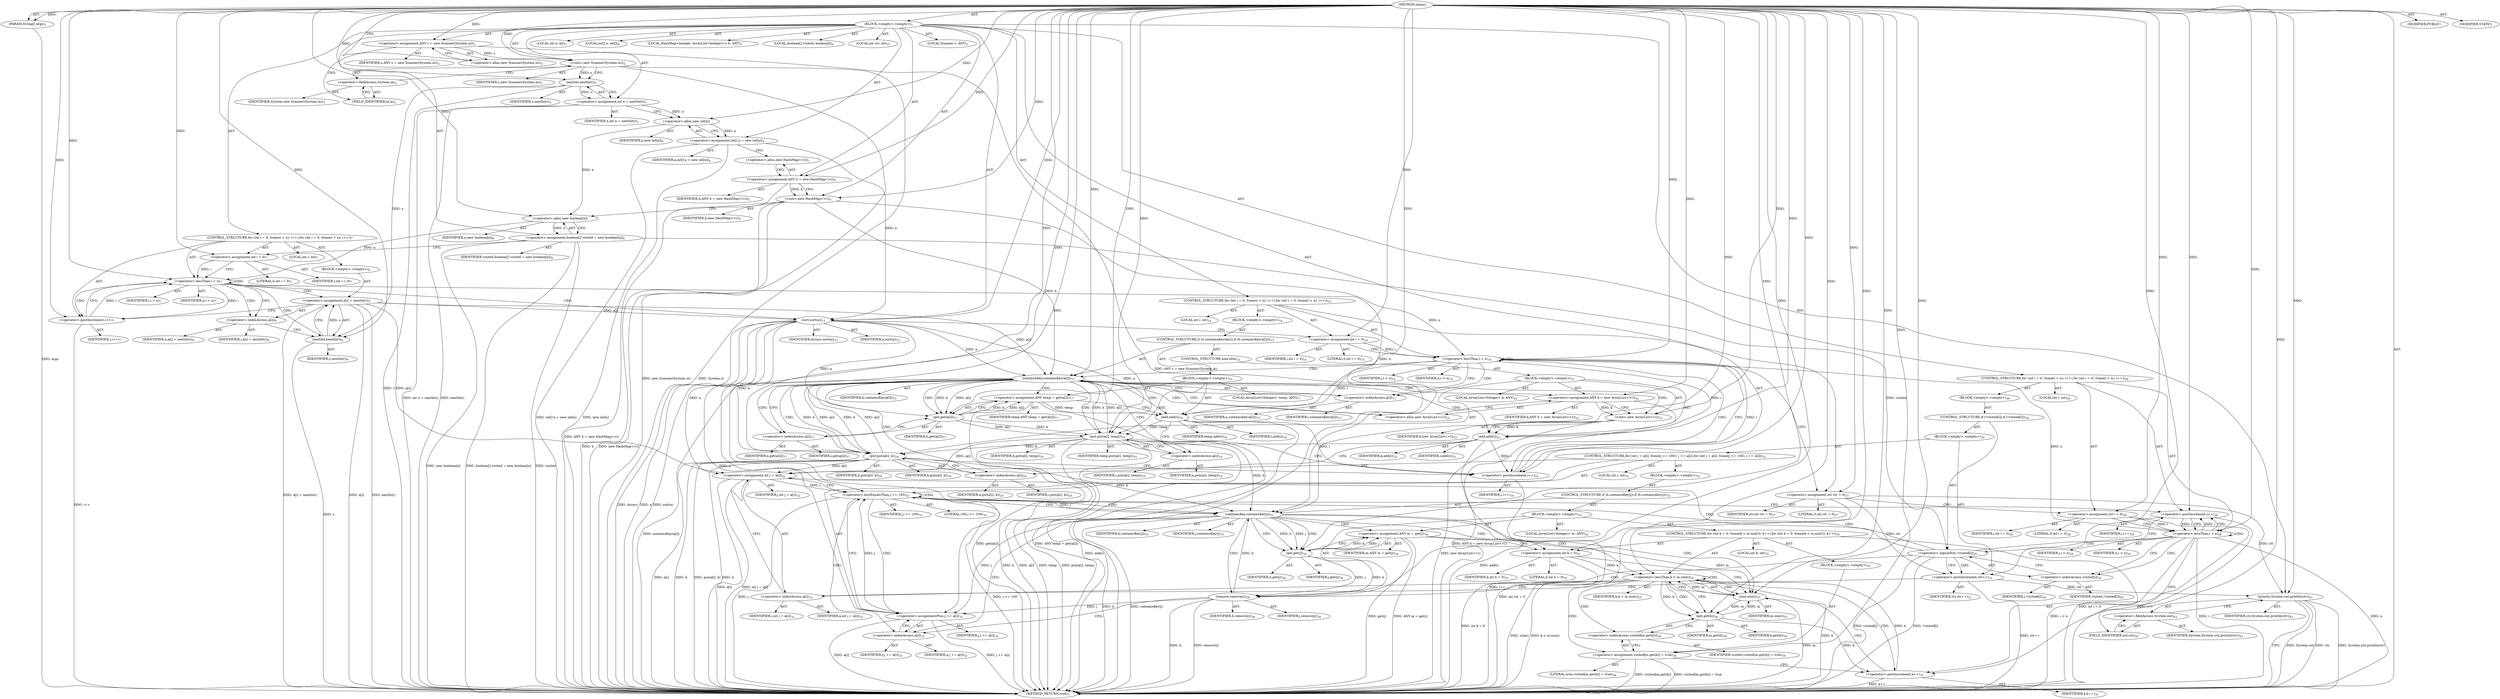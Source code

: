 digraph "main" {  
"23" [label = <(METHOD,main)<SUB>1</SUB>> ]
"24" [label = <(PARAM,String[] args)<SUB>1</SUB>> ]
"25" [label = <(BLOCK,&lt;empty&gt;,&lt;empty&gt;)<SUB>1</SUB>> ]
"4" [label = <(LOCAL,Scanner s: ANY)<SUB>2</SUB>> ]
"26" [label = <(&lt;operator&gt;.assignment,ANY s = new Scanner(System.in))<SUB>2</SUB>> ]
"27" [label = <(IDENTIFIER,s,ANY s = new Scanner(System.in))<SUB>2</SUB>> ]
"28" [label = <(&lt;operator&gt;.alloc,new Scanner(System.in))<SUB>2</SUB>> ]
"29" [label = <(&lt;init&gt;,new Scanner(System.in))<SUB>2</SUB>> ]
"3" [label = <(IDENTIFIER,s,new Scanner(System.in))<SUB>2</SUB>> ]
"30" [label = <(&lt;operator&gt;.fieldAccess,System.in)<SUB>2</SUB>> ]
"31" [label = <(IDENTIFIER,System,new Scanner(System.in))<SUB>2</SUB>> ]
"32" [label = <(FIELD_IDENTIFIER,in,in)<SUB>2</SUB>> ]
"33" [label = <(LOCAL,int n: int)<SUB>3</SUB>> ]
"34" [label = <(&lt;operator&gt;.assignment,int n = nextInt())<SUB>3</SUB>> ]
"35" [label = <(IDENTIFIER,n,int n = nextInt())<SUB>3</SUB>> ]
"36" [label = <(nextInt,nextInt())<SUB>3</SUB>> ]
"37" [label = <(IDENTIFIER,s,nextInt())<SUB>3</SUB>> ]
"38" [label = <(LOCAL,int[] a: int[])<SUB>4</SUB>> ]
"39" [label = <(&lt;operator&gt;.assignment,int[] a = new int[n])<SUB>4</SUB>> ]
"40" [label = <(IDENTIFIER,a,int[] a = new int[n])<SUB>4</SUB>> ]
"41" [label = <(&lt;operator&gt;.alloc,new int[n])> ]
"42" [label = <(IDENTIFIER,n,new int[n])<SUB>4</SUB>> ]
"6" [label = <(LOCAL,HashMap&lt;Integer, ArrayList&lt;Integer&gt;&gt; h: ANY)<SUB>5</SUB>> ]
"43" [label = <(&lt;operator&gt;.assignment,ANY h = new HashMap&lt;&gt;())<SUB>5</SUB>> ]
"44" [label = <(IDENTIFIER,h,ANY h = new HashMap&lt;&gt;())<SUB>5</SUB>> ]
"45" [label = <(&lt;operator&gt;.alloc,new HashMap&lt;&gt;())<SUB>5</SUB>> ]
"46" [label = <(&lt;init&gt;,new HashMap&lt;&gt;())<SUB>5</SUB>> ]
"5" [label = <(IDENTIFIER,h,new HashMap&lt;&gt;())<SUB>5</SUB>> ]
"47" [label = <(LOCAL,boolean[] visited: boolean[])<SUB>6</SUB>> ]
"48" [label = <(&lt;operator&gt;.assignment,boolean[] visited = new boolean[n])<SUB>6</SUB>> ]
"49" [label = <(IDENTIFIER,visited,boolean[] visited = new boolean[n])<SUB>6</SUB>> ]
"50" [label = <(&lt;operator&gt;.alloc,new boolean[n])> ]
"51" [label = <(IDENTIFIER,n,new boolean[n])<SUB>6</SUB>> ]
"52" [label = <(CONTROL_STRUCTURE,for (int i = 0; Some(i &lt; n); i++),for (int i = 0; Some(i &lt; n); i++))<SUB>7</SUB>> ]
"53" [label = <(LOCAL,int i: int)<SUB>7</SUB>> ]
"54" [label = <(&lt;operator&gt;.assignment,int i = 0)<SUB>7</SUB>> ]
"55" [label = <(IDENTIFIER,i,int i = 0)<SUB>7</SUB>> ]
"56" [label = <(LITERAL,0,int i = 0)<SUB>7</SUB>> ]
"57" [label = <(&lt;operator&gt;.lessThan,i &lt; n)<SUB>7</SUB>> ]
"58" [label = <(IDENTIFIER,i,i &lt; n)<SUB>7</SUB>> ]
"59" [label = <(IDENTIFIER,n,i &lt; n)<SUB>7</SUB>> ]
"60" [label = <(&lt;operator&gt;.postIncrement,i++)<SUB>7</SUB>> ]
"61" [label = <(IDENTIFIER,i,i++)<SUB>7</SUB>> ]
"62" [label = <(BLOCK,&lt;empty&gt;,&lt;empty&gt;)<SUB>8</SUB>> ]
"63" [label = <(&lt;operator&gt;.assignment,a[i] = nextInt())<SUB>9</SUB>> ]
"64" [label = <(&lt;operator&gt;.indexAccess,a[i])<SUB>9</SUB>> ]
"65" [label = <(IDENTIFIER,a,a[i] = nextInt())<SUB>9</SUB>> ]
"66" [label = <(IDENTIFIER,i,a[i] = nextInt())<SUB>9</SUB>> ]
"67" [label = <(nextInt,nextInt())<SUB>9</SUB>> ]
"68" [label = <(IDENTIFIER,s,nextInt())<SUB>9</SUB>> ]
"69" [label = <(sort,sort(a))<SUB>13</SUB>> ]
"70" [label = <(IDENTIFIER,Arrays,sort(a))<SUB>13</SUB>> ]
"71" [label = <(IDENTIFIER,a,sort(a))<SUB>13</SUB>> ]
"72" [label = <(CONTROL_STRUCTURE,for (int i = 0; Some(i &lt; n); i++),for (int i = 0; Some(i &lt; n); i++))<SUB>14</SUB>> ]
"73" [label = <(LOCAL,int i: int)<SUB>14</SUB>> ]
"74" [label = <(&lt;operator&gt;.assignment,int i = 0)<SUB>14</SUB>> ]
"75" [label = <(IDENTIFIER,i,int i = 0)<SUB>14</SUB>> ]
"76" [label = <(LITERAL,0,int i = 0)<SUB>14</SUB>> ]
"77" [label = <(&lt;operator&gt;.lessThan,i &lt; n)<SUB>14</SUB>> ]
"78" [label = <(IDENTIFIER,i,i &lt; n)<SUB>14</SUB>> ]
"79" [label = <(IDENTIFIER,n,i &lt; n)<SUB>14</SUB>> ]
"80" [label = <(&lt;operator&gt;.postIncrement,i++)<SUB>14</SUB>> ]
"81" [label = <(IDENTIFIER,i,i++)<SUB>14</SUB>> ]
"82" [label = <(BLOCK,&lt;empty&gt;,&lt;empty&gt;)<SUB>14</SUB>> ]
"83" [label = <(CONTROL_STRUCTURE,if (h.containsKey(a[i])),if (h.containsKey(a[i])))<SUB>15</SUB>> ]
"84" [label = <(containsKey,containsKey(a[i]))<SUB>15</SUB>> ]
"85" [label = <(IDENTIFIER,h,containsKey(a[i]))<SUB>15</SUB>> ]
"86" [label = <(&lt;operator&gt;.indexAccess,a[i])<SUB>15</SUB>> ]
"87" [label = <(IDENTIFIER,a,containsKey(a[i]))<SUB>15</SUB>> ]
"88" [label = <(IDENTIFIER,i,containsKey(a[i]))<SUB>15</SUB>> ]
"89" [label = <(BLOCK,&lt;empty&gt;,&lt;empty&gt;)<SUB>15</SUB>> ]
"90" [label = <(LOCAL,ArrayList&lt;Integer&gt; temp: ANY)<SUB>17</SUB>> ]
"91" [label = <(&lt;operator&gt;.assignment,ANY temp = get(a[i]))<SUB>17</SUB>> ]
"92" [label = <(IDENTIFIER,temp,ANY temp = get(a[i]))<SUB>17</SUB>> ]
"93" [label = <(get,get(a[i]))<SUB>17</SUB>> ]
"94" [label = <(IDENTIFIER,h,get(a[i]))<SUB>17</SUB>> ]
"95" [label = <(&lt;operator&gt;.indexAccess,a[i])<SUB>17</SUB>> ]
"96" [label = <(IDENTIFIER,a,get(a[i]))<SUB>17</SUB>> ]
"97" [label = <(IDENTIFIER,i,get(a[i]))<SUB>17</SUB>> ]
"98" [label = <(add,add(i))<SUB>18</SUB>> ]
"99" [label = <(IDENTIFIER,temp,add(i))<SUB>18</SUB>> ]
"100" [label = <(IDENTIFIER,i,add(i))<SUB>18</SUB>> ]
"101" [label = <(put,put(a[i], temp))<SUB>19</SUB>> ]
"102" [label = <(IDENTIFIER,h,put(a[i], temp))<SUB>19</SUB>> ]
"103" [label = <(&lt;operator&gt;.indexAccess,a[i])<SUB>19</SUB>> ]
"104" [label = <(IDENTIFIER,a,put(a[i], temp))<SUB>19</SUB>> ]
"105" [label = <(IDENTIFIER,i,put(a[i], temp))<SUB>19</SUB>> ]
"106" [label = <(IDENTIFIER,temp,put(a[i], temp))<SUB>19</SUB>> ]
"107" [label = <(CONTROL_STRUCTURE,else,else)<SUB>21</SUB>> ]
"108" [label = <(BLOCK,&lt;empty&gt;,&lt;empty&gt;)<SUB>21</SUB>> ]
"8" [label = <(LOCAL,ArrayList&lt;Integer&gt; k: ANY)<SUB>22</SUB>> ]
"109" [label = <(&lt;operator&gt;.assignment,ANY k = new ArrayList&lt;&gt;())<SUB>22</SUB>> ]
"110" [label = <(IDENTIFIER,k,ANY k = new ArrayList&lt;&gt;())<SUB>22</SUB>> ]
"111" [label = <(&lt;operator&gt;.alloc,new ArrayList&lt;&gt;())<SUB>22</SUB>> ]
"112" [label = <(&lt;init&gt;,new ArrayList&lt;&gt;())<SUB>22</SUB>> ]
"7" [label = <(IDENTIFIER,k,new ArrayList&lt;&gt;())<SUB>22</SUB>> ]
"113" [label = <(add,add(i))<SUB>23</SUB>> ]
"114" [label = <(IDENTIFIER,k,add(i))<SUB>23</SUB>> ]
"115" [label = <(IDENTIFIER,i,add(i))<SUB>23</SUB>> ]
"116" [label = <(put,put(a[i], k))<SUB>24</SUB>> ]
"117" [label = <(IDENTIFIER,h,put(a[i], k))<SUB>24</SUB>> ]
"118" [label = <(&lt;operator&gt;.indexAccess,a[i])<SUB>24</SUB>> ]
"119" [label = <(IDENTIFIER,a,put(a[i], k))<SUB>24</SUB>> ]
"120" [label = <(IDENTIFIER,i,put(a[i], k))<SUB>24</SUB>> ]
"121" [label = <(IDENTIFIER,k,put(a[i], k))<SUB>24</SUB>> ]
"122" [label = <(LOCAL,int ctr: int)<SUB>27</SUB>> ]
"123" [label = <(&lt;operator&gt;.assignment,int ctr = 0)<SUB>27</SUB>> ]
"124" [label = <(IDENTIFIER,ctr,int ctr = 0)<SUB>27</SUB>> ]
"125" [label = <(LITERAL,0,int ctr = 0)<SUB>27</SUB>> ]
"126" [label = <(CONTROL_STRUCTURE,for (int i = 0; Some(i &lt; n); i++),for (int i = 0; Some(i &lt; n); i++))<SUB>28</SUB>> ]
"127" [label = <(LOCAL,int i: int)<SUB>28</SUB>> ]
"128" [label = <(&lt;operator&gt;.assignment,int i = 0)<SUB>28</SUB>> ]
"129" [label = <(IDENTIFIER,i,int i = 0)<SUB>28</SUB>> ]
"130" [label = <(LITERAL,0,int i = 0)<SUB>28</SUB>> ]
"131" [label = <(&lt;operator&gt;.lessThan,i &lt; n)<SUB>28</SUB>> ]
"132" [label = <(IDENTIFIER,i,i &lt; n)<SUB>28</SUB>> ]
"133" [label = <(IDENTIFIER,n,i &lt; n)<SUB>28</SUB>> ]
"134" [label = <(&lt;operator&gt;.postIncrement,i++)<SUB>28</SUB>> ]
"135" [label = <(IDENTIFIER,i,i++)<SUB>28</SUB>> ]
"136" [label = <(BLOCK,&lt;empty&gt;,&lt;empty&gt;)<SUB>28</SUB>> ]
"137" [label = <(CONTROL_STRUCTURE,if (!visited[i]),if (!visited[i]))<SUB>29</SUB>> ]
"138" [label = <(&lt;operator&gt;.logicalNot,!visited[i])<SUB>29</SUB>> ]
"139" [label = <(&lt;operator&gt;.indexAccess,visited[i])<SUB>29</SUB>> ]
"140" [label = <(IDENTIFIER,visited,!visited[i])<SUB>29</SUB>> ]
"141" [label = <(IDENTIFIER,i,!visited[i])<SUB>29</SUB>> ]
"142" [label = <(BLOCK,&lt;empty&gt;,&lt;empty&gt;)<SUB>29</SUB>> ]
"143" [label = <(&lt;operator&gt;.postIncrement,ctr++)<SUB>31</SUB>> ]
"144" [label = <(IDENTIFIER,ctr,ctr++)<SUB>31</SUB>> ]
"145" [label = <(CONTROL_STRUCTURE,for (int j = a[i]; Some(j &lt;= 100); j += a[i]),for (int j = a[i]; Some(j &lt;= 100); j += a[i]))<SUB>32</SUB>> ]
"146" [label = <(LOCAL,int j: int)<SUB>32</SUB>> ]
"147" [label = <(&lt;operator&gt;.assignment,int j = a[i])<SUB>32</SUB>> ]
"148" [label = <(IDENTIFIER,j,int j = a[i])<SUB>32</SUB>> ]
"149" [label = <(&lt;operator&gt;.indexAccess,a[i])<SUB>32</SUB>> ]
"150" [label = <(IDENTIFIER,a,int j = a[i])<SUB>32</SUB>> ]
"151" [label = <(IDENTIFIER,i,int j = a[i])<SUB>32</SUB>> ]
"152" [label = <(&lt;operator&gt;.lessEqualsThan,j &lt;= 100)<SUB>32</SUB>> ]
"153" [label = <(IDENTIFIER,j,j &lt;= 100)<SUB>32</SUB>> ]
"154" [label = <(LITERAL,100,j &lt;= 100)<SUB>32</SUB>> ]
"155" [label = <(&lt;operator&gt;.assignmentPlus,j += a[i])<SUB>32</SUB>> ]
"156" [label = <(IDENTIFIER,j,j += a[i])<SUB>32</SUB>> ]
"157" [label = <(&lt;operator&gt;.indexAccess,a[i])<SUB>32</SUB>> ]
"158" [label = <(IDENTIFIER,a,j += a[i])<SUB>32</SUB>> ]
"159" [label = <(IDENTIFIER,i,j += a[i])<SUB>32</SUB>> ]
"160" [label = <(BLOCK,&lt;empty&gt;,&lt;empty&gt;)<SUB>32</SUB>> ]
"161" [label = <(CONTROL_STRUCTURE,if (h.containsKey(j)),if (h.containsKey(j)))<SUB>33</SUB>> ]
"162" [label = <(containsKey,containsKey(j))<SUB>33</SUB>> ]
"163" [label = <(IDENTIFIER,h,containsKey(j))<SUB>33</SUB>> ]
"164" [label = <(IDENTIFIER,j,containsKey(j))<SUB>33</SUB>> ]
"165" [label = <(BLOCK,&lt;empty&gt;,&lt;empty&gt;)<SUB>33</SUB>> ]
"166" [label = <(LOCAL,ArrayList&lt;Integer&gt; m: ANY)<SUB>34</SUB>> ]
"167" [label = <(&lt;operator&gt;.assignment,ANY m = get(j))<SUB>34</SUB>> ]
"168" [label = <(IDENTIFIER,m,ANY m = get(j))<SUB>34</SUB>> ]
"169" [label = <(get,get(j))<SUB>34</SUB>> ]
"170" [label = <(IDENTIFIER,h,get(j))<SUB>34</SUB>> ]
"171" [label = <(IDENTIFIER,j,get(j))<SUB>34</SUB>> ]
"172" [label = <(CONTROL_STRUCTURE,for (int k = 0; Some(k &lt; m.size()); k++),for (int k = 0; Some(k &lt; m.size()); k++))<SUB>35</SUB>> ]
"173" [label = <(LOCAL,int k: int)<SUB>35</SUB>> ]
"174" [label = <(&lt;operator&gt;.assignment,int k = 0)<SUB>35</SUB>> ]
"175" [label = <(IDENTIFIER,k,int k = 0)<SUB>35</SUB>> ]
"176" [label = <(LITERAL,0,int k = 0)<SUB>35</SUB>> ]
"177" [label = <(&lt;operator&gt;.lessThan,k &lt; m.size())<SUB>35</SUB>> ]
"178" [label = <(IDENTIFIER,k,k &lt; m.size())<SUB>35</SUB>> ]
"179" [label = <(size,size())<SUB>35</SUB>> ]
"180" [label = <(IDENTIFIER,m,size())<SUB>35</SUB>> ]
"181" [label = <(&lt;operator&gt;.postIncrement,k++)<SUB>35</SUB>> ]
"182" [label = <(IDENTIFIER,k,k++)<SUB>35</SUB>> ]
"183" [label = <(BLOCK,&lt;empty&gt;,&lt;empty&gt;)<SUB>35</SUB>> ]
"184" [label = <(&lt;operator&gt;.assignment,visited[m.get(k)] = true)<SUB>36</SUB>> ]
"185" [label = <(&lt;operator&gt;.indexAccess,visited[m.get(k)])<SUB>36</SUB>> ]
"186" [label = <(IDENTIFIER,visited,visited[m.get(k)] = true)<SUB>36</SUB>> ]
"187" [label = <(get,get(k))<SUB>36</SUB>> ]
"188" [label = <(IDENTIFIER,m,get(k))<SUB>36</SUB>> ]
"189" [label = <(IDENTIFIER,k,get(k))<SUB>36</SUB>> ]
"190" [label = <(LITERAL,true,visited[m.get(k)] = true)<SUB>36</SUB>> ]
"191" [label = <(remove,remove(j))<SUB>38</SUB>> ]
"192" [label = <(IDENTIFIER,h,remove(j))<SUB>38</SUB>> ]
"193" [label = <(IDENTIFIER,j,remove(j))<SUB>38</SUB>> ]
"194" [label = <(println,System.out.println(ctr))<SUB>43</SUB>> ]
"195" [label = <(&lt;operator&gt;.fieldAccess,System.out)<SUB>43</SUB>> ]
"196" [label = <(IDENTIFIER,System,System.out.println(ctr))<SUB>43</SUB>> ]
"197" [label = <(FIELD_IDENTIFIER,out,out)<SUB>43</SUB>> ]
"198" [label = <(IDENTIFIER,ctr,System.out.println(ctr))<SUB>43</SUB>> ]
"199" [label = <(MODIFIER,PUBLIC)> ]
"200" [label = <(MODIFIER,STATIC)> ]
"201" [label = <(METHOD_RETURN,void)<SUB>1</SUB>> ]
  "23" -> "24"  [ label = "AST: "] 
  "23" -> "25"  [ label = "AST: "] 
  "23" -> "199"  [ label = "AST: "] 
  "23" -> "200"  [ label = "AST: "] 
  "23" -> "201"  [ label = "AST: "] 
  "25" -> "4"  [ label = "AST: "] 
  "25" -> "26"  [ label = "AST: "] 
  "25" -> "29"  [ label = "AST: "] 
  "25" -> "33"  [ label = "AST: "] 
  "25" -> "34"  [ label = "AST: "] 
  "25" -> "38"  [ label = "AST: "] 
  "25" -> "39"  [ label = "AST: "] 
  "25" -> "6"  [ label = "AST: "] 
  "25" -> "43"  [ label = "AST: "] 
  "25" -> "46"  [ label = "AST: "] 
  "25" -> "47"  [ label = "AST: "] 
  "25" -> "48"  [ label = "AST: "] 
  "25" -> "52"  [ label = "AST: "] 
  "25" -> "69"  [ label = "AST: "] 
  "25" -> "72"  [ label = "AST: "] 
  "25" -> "122"  [ label = "AST: "] 
  "25" -> "123"  [ label = "AST: "] 
  "25" -> "126"  [ label = "AST: "] 
  "25" -> "194"  [ label = "AST: "] 
  "26" -> "27"  [ label = "AST: "] 
  "26" -> "28"  [ label = "AST: "] 
  "29" -> "3"  [ label = "AST: "] 
  "29" -> "30"  [ label = "AST: "] 
  "30" -> "31"  [ label = "AST: "] 
  "30" -> "32"  [ label = "AST: "] 
  "34" -> "35"  [ label = "AST: "] 
  "34" -> "36"  [ label = "AST: "] 
  "36" -> "37"  [ label = "AST: "] 
  "39" -> "40"  [ label = "AST: "] 
  "39" -> "41"  [ label = "AST: "] 
  "41" -> "42"  [ label = "AST: "] 
  "43" -> "44"  [ label = "AST: "] 
  "43" -> "45"  [ label = "AST: "] 
  "46" -> "5"  [ label = "AST: "] 
  "48" -> "49"  [ label = "AST: "] 
  "48" -> "50"  [ label = "AST: "] 
  "50" -> "51"  [ label = "AST: "] 
  "52" -> "53"  [ label = "AST: "] 
  "52" -> "54"  [ label = "AST: "] 
  "52" -> "57"  [ label = "AST: "] 
  "52" -> "60"  [ label = "AST: "] 
  "52" -> "62"  [ label = "AST: "] 
  "54" -> "55"  [ label = "AST: "] 
  "54" -> "56"  [ label = "AST: "] 
  "57" -> "58"  [ label = "AST: "] 
  "57" -> "59"  [ label = "AST: "] 
  "60" -> "61"  [ label = "AST: "] 
  "62" -> "63"  [ label = "AST: "] 
  "63" -> "64"  [ label = "AST: "] 
  "63" -> "67"  [ label = "AST: "] 
  "64" -> "65"  [ label = "AST: "] 
  "64" -> "66"  [ label = "AST: "] 
  "67" -> "68"  [ label = "AST: "] 
  "69" -> "70"  [ label = "AST: "] 
  "69" -> "71"  [ label = "AST: "] 
  "72" -> "73"  [ label = "AST: "] 
  "72" -> "74"  [ label = "AST: "] 
  "72" -> "77"  [ label = "AST: "] 
  "72" -> "80"  [ label = "AST: "] 
  "72" -> "82"  [ label = "AST: "] 
  "74" -> "75"  [ label = "AST: "] 
  "74" -> "76"  [ label = "AST: "] 
  "77" -> "78"  [ label = "AST: "] 
  "77" -> "79"  [ label = "AST: "] 
  "80" -> "81"  [ label = "AST: "] 
  "82" -> "83"  [ label = "AST: "] 
  "83" -> "84"  [ label = "AST: "] 
  "83" -> "89"  [ label = "AST: "] 
  "83" -> "107"  [ label = "AST: "] 
  "84" -> "85"  [ label = "AST: "] 
  "84" -> "86"  [ label = "AST: "] 
  "86" -> "87"  [ label = "AST: "] 
  "86" -> "88"  [ label = "AST: "] 
  "89" -> "90"  [ label = "AST: "] 
  "89" -> "91"  [ label = "AST: "] 
  "89" -> "98"  [ label = "AST: "] 
  "89" -> "101"  [ label = "AST: "] 
  "91" -> "92"  [ label = "AST: "] 
  "91" -> "93"  [ label = "AST: "] 
  "93" -> "94"  [ label = "AST: "] 
  "93" -> "95"  [ label = "AST: "] 
  "95" -> "96"  [ label = "AST: "] 
  "95" -> "97"  [ label = "AST: "] 
  "98" -> "99"  [ label = "AST: "] 
  "98" -> "100"  [ label = "AST: "] 
  "101" -> "102"  [ label = "AST: "] 
  "101" -> "103"  [ label = "AST: "] 
  "101" -> "106"  [ label = "AST: "] 
  "103" -> "104"  [ label = "AST: "] 
  "103" -> "105"  [ label = "AST: "] 
  "107" -> "108"  [ label = "AST: "] 
  "108" -> "8"  [ label = "AST: "] 
  "108" -> "109"  [ label = "AST: "] 
  "108" -> "112"  [ label = "AST: "] 
  "108" -> "113"  [ label = "AST: "] 
  "108" -> "116"  [ label = "AST: "] 
  "109" -> "110"  [ label = "AST: "] 
  "109" -> "111"  [ label = "AST: "] 
  "112" -> "7"  [ label = "AST: "] 
  "113" -> "114"  [ label = "AST: "] 
  "113" -> "115"  [ label = "AST: "] 
  "116" -> "117"  [ label = "AST: "] 
  "116" -> "118"  [ label = "AST: "] 
  "116" -> "121"  [ label = "AST: "] 
  "118" -> "119"  [ label = "AST: "] 
  "118" -> "120"  [ label = "AST: "] 
  "123" -> "124"  [ label = "AST: "] 
  "123" -> "125"  [ label = "AST: "] 
  "126" -> "127"  [ label = "AST: "] 
  "126" -> "128"  [ label = "AST: "] 
  "126" -> "131"  [ label = "AST: "] 
  "126" -> "134"  [ label = "AST: "] 
  "126" -> "136"  [ label = "AST: "] 
  "128" -> "129"  [ label = "AST: "] 
  "128" -> "130"  [ label = "AST: "] 
  "131" -> "132"  [ label = "AST: "] 
  "131" -> "133"  [ label = "AST: "] 
  "134" -> "135"  [ label = "AST: "] 
  "136" -> "137"  [ label = "AST: "] 
  "137" -> "138"  [ label = "AST: "] 
  "137" -> "142"  [ label = "AST: "] 
  "138" -> "139"  [ label = "AST: "] 
  "139" -> "140"  [ label = "AST: "] 
  "139" -> "141"  [ label = "AST: "] 
  "142" -> "143"  [ label = "AST: "] 
  "142" -> "145"  [ label = "AST: "] 
  "143" -> "144"  [ label = "AST: "] 
  "145" -> "146"  [ label = "AST: "] 
  "145" -> "147"  [ label = "AST: "] 
  "145" -> "152"  [ label = "AST: "] 
  "145" -> "155"  [ label = "AST: "] 
  "145" -> "160"  [ label = "AST: "] 
  "147" -> "148"  [ label = "AST: "] 
  "147" -> "149"  [ label = "AST: "] 
  "149" -> "150"  [ label = "AST: "] 
  "149" -> "151"  [ label = "AST: "] 
  "152" -> "153"  [ label = "AST: "] 
  "152" -> "154"  [ label = "AST: "] 
  "155" -> "156"  [ label = "AST: "] 
  "155" -> "157"  [ label = "AST: "] 
  "157" -> "158"  [ label = "AST: "] 
  "157" -> "159"  [ label = "AST: "] 
  "160" -> "161"  [ label = "AST: "] 
  "161" -> "162"  [ label = "AST: "] 
  "161" -> "165"  [ label = "AST: "] 
  "162" -> "163"  [ label = "AST: "] 
  "162" -> "164"  [ label = "AST: "] 
  "165" -> "166"  [ label = "AST: "] 
  "165" -> "167"  [ label = "AST: "] 
  "165" -> "172"  [ label = "AST: "] 
  "165" -> "191"  [ label = "AST: "] 
  "167" -> "168"  [ label = "AST: "] 
  "167" -> "169"  [ label = "AST: "] 
  "169" -> "170"  [ label = "AST: "] 
  "169" -> "171"  [ label = "AST: "] 
  "172" -> "173"  [ label = "AST: "] 
  "172" -> "174"  [ label = "AST: "] 
  "172" -> "177"  [ label = "AST: "] 
  "172" -> "181"  [ label = "AST: "] 
  "172" -> "183"  [ label = "AST: "] 
  "174" -> "175"  [ label = "AST: "] 
  "174" -> "176"  [ label = "AST: "] 
  "177" -> "178"  [ label = "AST: "] 
  "177" -> "179"  [ label = "AST: "] 
  "179" -> "180"  [ label = "AST: "] 
  "181" -> "182"  [ label = "AST: "] 
  "183" -> "184"  [ label = "AST: "] 
  "184" -> "185"  [ label = "AST: "] 
  "184" -> "190"  [ label = "AST: "] 
  "185" -> "186"  [ label = "AST: "] 
  "185" -> "187"  [ label = "AST: "] 
  "187" -> "188"  [ label = "AST: "] 
  "187" -> "189"  [ label = "AST: "] 
  "191" -> "192"  [ label = "AST: "] 
  "191" -> "193"  [ label = "AST: "] 
  "194" -> "195"  [ label = "AST: "] 
  "194" -> "198"  [ label = "AST: "] 
  "195" -> "196"  [ label = "AST: "] 
  "195" -> "197"  [ label = "AST: "] 
  "26" -> "32"  [ label = "CFG: "] 
  "29" -> "36"  [ label = "CFG: "] 
  "34" -> "41"  [ label = "CFG: "] 
  "39" -> "45"  [ label = "CFG: "] 
  "43" -> "46"  [ label = "CFG: "] 
  "46" -> "50"  [ label = "CFG: "] 
  "48" -> "54"  [ label = "CFG: "] 
  "69" -> "74"  [ label = "CFG: "] 
  "123" -> "128"  [ label = "CFG: "] 
  "194" -> "201"  [ label = "CFG: "] 
  "28" -> "26"  [ label = "CFG: "] 
  "30" -> "29"  [ label = "CFG: "] 
  "36" -> "34"  [ label = "CFG: "] 
  "41" -> "39"  [ label = "CFG: "] 
  "45" -> "43"  [ label = "CFG: "] 
  "50" -> "48"  [ label = "CFG: "] 
  "54" -> "57"  [ label = "CFG: "] 
  "57" -> "64"  [ label = "CFG: "] 
  "57" -> "69"  [ label = "CFG: "] 
  "60" -> "57"  [ label = "CFG: "] 
  "74" -> "77"  [ label = "CFG: "] 
  "77" -> "86"  [ label = "CFG: "] 
  "77" -> "123"  [ label = "CFG: "] 
  "80" -> "77"  [ label = "CFG: "] 
  "128" -> "131"  [ label = "CFG: "] 
  "131" -> "139"  [ label = "CFG: "] 
  "131" -> "197"  [ label = "CFG: "] 
  "134" -> "131"  [ label = "CFG: "] 
  "195" -> "194"  [ label = "CFG: "] 
  "32" -> "30"  [ label = "CFG: "] 
  "63" -> "60"  [ label = "CFG: "] 
  "197" -> "195"  [ label = "CFG: "] 
  "64" -> "67"  [ label = "CFG: "] 
  "67" -> "63"  [ label = "CFG: "] 
  "84" -> "95"  [ label = "CFG: "] 
  "84" -> "111"  [ label = "CFG: "] 
  "138" -> "143"  [ label = "CFG: "] 
  "138" -> "134"  [ label = "CFG: "] 
  "86" -> "84"  [ label = "CFG: "] 
  "91" -> "98"  [ label = "CFG: "] 
  "98" -> "103"  [ label = "CFG: "] 
  "101" -> "80"  [ label = "CFG: "] 
  "139" -> "138"  [ label = "CFG: "] 
  "143" -> "149"  [ label = "CFG: "] 
  "93" -> "91"  [ label = "CFG: "] 
  "103" -> "101"  [ label = "CFG: "] 
  "109" -> "112"  [ label = "CFG: "] 
  "112" -> "113"  [ label = "CFG: "] 
  "113" -> "118"  [ label = "CFG: "] 
  "116" -> "80"  [ label = "CFG: "] 
  "147" -> "152"  [ label = "CFG: "] 
  "152" -> "162"  [ label = "CFG: "] 
  "152" -> "134"  [ label = "CFG: "] 
  "155" -> "152"  [ label = "CFG: "] 
  "95" -> "93"  [ label = "CFG: "] 
  "111" -> "109"  [ label = "CFG: "] 
  "118" -> "116"  [ label = "CFG: "] 
  "149" -> "147"  [ label = "CFG: "] 
  "157" -> "155"  [ label = "CFG: "] 
  "162" -> "169"  [ label = "CFG: "] 
  "162" -> "157"  [ label = "CFG: "] 
  "167" -> "174"  [ label = "CFG: "] 
  "191" -> "157"  [ label = "CFG: "] 
  "169" -> "167"  [ label = "CFG: "] 
  "174" -> "179"  [ label = "CFG: "] 
  "177" -> "187"  [ label = "CFG: "] 
  "177" -> "191"  [ label = "CFG: "] 
  "181" -> "179"  [ label = "CFG: "] 
  "179" -> "177"  [ label = "CFG: "] 
  "184" -> "181"  [ label = "CFG: "] 
  "185" -> "184"  [ label = "CFG: "] 
  "187" -> "185"  [ label = "CFG: "] 
  "23" -> "28"  [ label = "CFG: "] 
  "24" -> "201"  [ label = "DDG: args"] 
  "26" -> "201"  [ label = "DDG: ANY s = new Scanner(System.in)"] 
  "29" -> "201"  [ label = "DDG: System.in"] 
  "29" -> "201"  [ label = "DDG: new Scanner(System.in)"] 
  "36" -> "201"  [ label = "DDG: s"] 
  "34" -> "201"  [ label = "DDG: nextInt()"] 
  "34" -> "201"  [ label = "DDG: int n = nextInt()"] 
  "39" -> "201"  [ label = "DDG: new int[n]"] 
  "39" -> "201"  [ label = "DDG: int[] a = new int[n]"] 
  "43" -> "201"  [ label = "DDG: ANY h = new HashMap&lt;&gt;()"] 
  "46" -> "201"  [ label = "DDG: h"] 
  "46" -> "201"  [ label = "DDG: new HashMap&lt;&gt;()"] 
  "48" -> "201"  [ label = "DDG: visited"] 
  "48" -> "201"  [ label = "DDG: new boolean[n]"] 
  "48" -> "201"  [ label = "DDG: boolean[] visited = new boolean[n]"] 
  "69" -> "201"  [ label = "DDG: a"] 
  "69" -> "201"  [ label = "DDG: sort(a)"] 
  "123" -> "201"  [ label = "DDG: int ctr = 0"] 
  "128" -> "201"  [ label = "DDG: int i = 0"] 
  "131" -> "201"  [ label = "DDG: i"] 
  "131" -> "201"  [ label = "DDG: n"] 
  "131" -> "201"  [ label = "DDG: i &lt; n"] 
  "194" -> "201"  [ label = "DDG: System.out"] 
  "194" -> "201"  [ label = "DDG: ctr"] 
  "194" -> "201"  [ label = "DDG: System.out.println(ctr)"] 
  "138" -> "201"  [ label = "DDG: visited[i]"] 
  "138" -> "201"  [ label = "DDG: !visited[i]"] 
  "143" -> "201"  [ label = "DDG: ctr++"] 
  "147" -> "201"  [ label = "DDG: a[i]"] 
  "147" -> "201"  [ label = "DDG: int j = a[i]"] 
  "152" -> "201"  [ label = "DDG: j"] 
  "152" -> "201"  [ label = "DDG: j &lt;= 100"] 
  "134" -> "201"  [ label = "DDG: i++"] 
  "162" -> "201"  [ label = "DDG: h"] 
  "162" -> "201"  [ label = "DDG: containsKey(j)"] 
  "167" -> "201"  [ label = "DDG: get(j)"] 
  "167" -> "201"  [ label = "DDG: ANY m = get(j)"] 
  "174" -> "201"  [ label = "DDG: int k = 0"] 
  "177" -> "201"  [ label = "DDG: k"] 
  "179" -> "201"  [ label = "DDG: m"] 
  "177" -> "201"  [ label = "DDG: size()"] 
  "177" -> "201"  [ label = "DDG: k &lt; m.size()"] 
  "191" -> "201"  [ label = "DDG: h"] 
  "191" -> "201"  [ label = "DDG: remove(j)"] 
  "155" -> "201"  [ label = "DDG: a[i]"] 
  "155" -> "201"  [ label = "DDG: j += a[i]"] 
  "184" -> "201"  [ label = "DDG: visited[m.get(k)]"] 
  "184" -> "201"  [ label = "DDG: visited[m.get(k)] = true"] 
  "181" -> "201"  [ label = "DDG: k++"] 
  "84" -> "201"  [ label = "DDG: containsKey(a[i])"] 
  "109" -> "201"  [ label = "DDG: ANY k = new ArrayList&lt;&gt;()"] 
  "112" -> "201"  [ label = "DDG: new ArrayList&lt;&gt;()"] 
  "113" -> "201"  [ label = "DDG: add(i)"] 
  "116" -> "201"  [ label = "DDG: h"] 
  "116" -> "201"  [ label = "DDG: a[i]"] 
  "116" -> "201"  [ label = "DDG: k"] 
  "116" -> "201"  [ label = "DDG: put(a[i], k)"] 
  "91" -> "201"  [ label = "DDG: get(a[i])"] 
  "91" -> "201"  [ label = "DDG: ANY temp = get(a[i])"] 
  "98" -> "201"  [ label = "DDG: add(i)"] 
  "101" -> "201"  [ label = "DDG: h"] 
  "101" -> "201"  [ label = "DDG: a[i]"] 
  "101" -> "201"  [ label = "DDG: temp"] 
  "101" -> "201"  [ label = "DDG: put(a[i], temp)"] 
  "80" -> "201"  [ label = "DDG: i++"] 
  "63" -> "201"  [ label = "DDG: a[i]"] 
  "67" -> "201"  [ label = "DDG: s"] 
  "63" -> "201"  [ label = "DDG: nextInt()"] 
  "63" -> "201"  [ label = "DDG: a[i] = nextInt()"] 
  "60" -> "201"  [ label = "DDG: i++"] 
  "69" -> "201"  [ label = "DDG: Arrays"] 
  "23" -> "24"  [ label = "DDG: "] 
  "23" -> "26"  [ label = "DDG: "] 
  "36" -> "34"  [ label = "DDG: s"] 
  "41" -> "39"  [ label = "DDG: n"] 
  "23" -> "43"  [ label = "DDG: "] 
  "50" -> "48"  [ label = "DDG: n"] 
  "23" -> "123"  [ label = "DDG: "] 
  "26" -> "29"  [ label = "DDG: s"] 
  "23" -> "29"  [ label = "DDG: "] 
  "43" -> "46"  [ label = "DDG: h"] 
  "23" -> "46"  [ label = "DDG: "] 
  "23" -> "54"  [ label = "DDG: "] 
  "23" -> "69"  [ label = "DDG: "] 
  "39" -> "69"  [ label = "DDG: a"] 
  "63" -> "69"  [ label = "DDG: a[i]"] 
  "23" -> "74"  [ label = "DDG: "] 
  "23" -> "128"  [ label = "DDG: "] 
  "123" -> "194"  [ label = "DDG: ctr"] 
  "143" -> "194"  [ label = "DDG: ctr"] 
  "23" -> "194"  [ label = "DDG: "] 
  "29" -> "36"  [ label = "DDG: s"] 
  "23" -> "36"  [ label = "DDG: "] 
  "34" -> "41"  [ label = "DDG: n"] 
  "23" -> "41"  [ label = "DDG: "] 
  "41" -> "50"  [ label = "DDG: n"] 
  "23" -> "50"  [ label = "DDG: "] 
  "54" -> "57"  [ label = "DDG: i"] 
  "60" -> "57"  [ label = "DDG: i"] 
  "23" -> "57"  [ label = "DDG: "] 
  "50" -> "57"  [ label = "DDG: n"] 
  "57" -> "60"  [ label = "DDG: i"] 
  "23" -> "60"  [ label = "DDG: "] 
  "67" -> "63"  [ label = "DDG: s"] 
  "74" -> "77"  [ label = "DDG: i"] 
  "80" -> "77"  [ label = "DDG: i"] 
  "23" -> "77"  [ label = "DDG: "] 
  "57" -> "77"  [ label = "DDG: n"] 
  "113" -> "80"  [ label = "DDG: i"] 
  "98" -> "80"  [ label = "DDG: i"] 
  "23" -> "80"  [ label = "DDG: "] 
  "128" -> "131"  [ label = "DDG: i"] 
  "134" -> "131"  [ label = "DDG: i"] 
  "23" -> "131"  [ label = "DDG: "] 
  "77" -> "131"  [ label = "DDG: n"] 
  "131" -> "134"  [ label = "DDG: i"] 
  "23" -> "134"  [ label = "DDG: "] 
  "36" -> "67"  [ label = "DDG: s"] 
  "23" -> "67"  [ label = "DDG: "] 
  "46" -> "84"  [ label = "DDG: h"] 
  "116" -> "84"  [ label = "DDG: h"] 
  "101" -> "84"  [ label = "DDG: h"] 
  "23" -> "84"  [ label = "DDG: "] 
  "69" -> "84"  [ label = "DDG: a"] 
  "116" -> "84"  [ label = "DDG: a[i]"] 
  "101" -> "84"  [ label = "DDG: a[i]"] 
  "63" -> "84"  [ label = "DDG: a[i]"] 
  "93" -> "91"  [ label = "DDG: h"] 
  "93" -> "91"  [ label = "DDG: a[i]"] 
  "48" -> "138"  [ label = "DDG: visited"] 
  "91" -> "98"  [ label = "DDG: temp"] 
  "23" -> "98"  [ label = "DDG: "] 
  "77" -> "98"  [ label = "DDG: i"] 
  "93" -> "101"  [ label = "DDG: h"] 
  "23" -> "101"  [ label = "DDG: "] 
  "69" -> "101"  [ label = "DDG: a"] 
  "93" -> "101"  [ label = "DDG: a[i]"] 
  "98" -> "101"  [ label = "DDG: temp"] 
  "23" -> "109"  [ label = "DDG: "] 
  "123" -> "143"  [ label = "DDG: ctr"] 
  "23" -> "143"  [ label = "DDG: "] 
  "69" -> "147"  [ label = "DDG: a"] 
  "116" -> "147"  [ label = "DDG: a[i]"] 
  "101" -> "147"  [ label = "DDG: a[i]"] 
  "63" -> "147"  [ label = "DDG: a[i]"] 
  "69" -> "155"  [ label = "DDG: a"] 
  "84" -> "93"  [ label = "DDG: h"] 
  "23" -> "93"  [ label = "DDG: "] 
  "69" -> "93"  [ label = "DDG: a"] 
  "84" -> "93"  [ label = "DDG: a[i]"] 
  "109" -> "112"  [ label = "DDG: k"] 
  "23" -> "112"  [ label = "DDG: "] 
  "112" -> "113"  [ label = "DDG: k"] 
  "23" -> "113"  [ label = "DDG: "] 
  "77" -> "113"  [ label = "DDG: i"] 
  "84" -> "116"  [ label = "DDG: h"] 
  "23" -> "116"  [ label = "DDG: "] 
  "69" -> "116"  [ label = "DDG: a"] 
  "84" -> "116"  [ label = "DDG: a[i]"] 
  "113" -> "116"  [ label = "DDG: k"] 
  "147" -> "152"  [ label = "DDG: j"] 
  "155" -> "152"  [ label = "DDG: j"] 
  "23" -> "152"  [ label = "DDG: "] 
  "162" -> "155"  [ label = "DDG: j"] 
  "191" -> "155"  [ label = "DDG: j"] 
  "23" -> "155"  [ label = "DDG: "] 
  "46" -> "162"  [ label = "DDG: h"] 
  "191" -> "162"  [ label = "DDG: h"] 
  "116" -> "162"  [ label = "DDG: h"] 
  "101" -> "162"  [ label = "DDG: h"] 
  "23" -> "162"  [ label = "DDG: "] 
  "152" -> "162"  [ label = "DDG: j"] 
  "169" -> "167"  [ label = "DDG: h"] 
  "169" -> "167"  [ label = "DDG: j"] 
  "23" -> "174"  [ label = "DDG: "] 
  "169" -> "191"  [ label = "DDG: h"] 
  "23" -> "191"  [ label = "DDG: "] 
  "169" -> "191"  [ label = "DDG: j"] 
  "162" -> "169"  [ label = "DDG: h"] 
  "23" -> "169"  [ label = "DDG: "] 
  "162" -> "169"  [ label = "DDG: j"] 
  "174" -> "177"  [ label = "DDG: k"] 
  "181" -> "177"  [ label = "DDG: k"] 
  "23" -> "177"  [ label = "DDG: "] 
  "179" -> "177"  [ label = "DDG: m"] 
  "187" -> "181"  [ label = "DDG: k"] 
  "23" -> "181"  [ label = "DDG: "] 
  "23" -> "184"  [ label = "DDG: "] 
  "167" -> "179"  [ label = "DDG: m"] 
  "187" -> "179"  [ label = "DDG: m"] 
  "23" -> "179"  [ label = "DDG: "] 
  "179" -> "187"  [ label = "DDG: m"] 
  "23" -> "187"  [ label = "DDG: "] 
  "177" -> "187"  [ label = "DDG: k"] 
  "57" -> "60"  [ label = "CDG: "] 
  "57" -> "64"  [ label = "CDG: "] 
  "57" -> "57"  [ label = "CDG: "] 
  "57" -> "67"  [ label = "CDG: "] 
  "57" -> "63"  [ label = "CDG: "] 
  "77" -> "77"  [ label = "CDG: "] 
  "77" -> "84"  [ label = "CDG: "] 
  "77" -> "80"  [ label = "CDG: "] 
  "77" -> "86"  [ label = "CDG: "] 
  "131" -> "131"  [ label = "CDG: "] 
  "131" -> "134"  [ label = "CDG: "] 
  "131" -> "138"  [ label = "CDG: "] 
  "131" -> "139"  [ label = "CDG: "] 
  "84" -> "98"  [ label = "CDG: "] 
  "84" -> "113"  [ label = "CDG: "] 
  "84" -> "103"  [ label = "CDG: "] 
  "84" -> "95"  [ label = "CDG: "] 
  "84" -> "91"  [ label = "CDG: "] 
  "84" -> "112"  [ label = "CDG: "] 
  "84" -> "93"  [ label = "CDG: "] 
  "84" -> "101"  [ label = "CDG: "] 
  "84" -> "118"  [ label = "CDG: "] 
  "84" -> "111"  [ label = "CDG: "] 
  "84" -> "116"  [ label = "CDG: "] 
  "84" -> "109"  [ label = "CDG: "] 
  "138" -> "149"  [ label = "CDG: "] 
  "138" -> "152"  [ label = "CDG: "] 
  "138" -> "143"  [ label = "CDG: "] 
  "138" -> "147"  [ label = "CDG: "] 
  "152" -> "162"  [ label = "CDG: "] 
  "152" -> "152"  [ label = "CDG: "] 
  "152" -> "155"  [ label = "CDG: "] 
  "152" -> "157"  [ label = "CDG: "] 
  "162" -> "167"  [ label = "CDG: "] 
  "162" -> "169"  [ label = "CDG: "] 
  "162" -> "179"  [ label = "CDG: "] 
  "162" -> "191"  [ label = "CDG: "] 
  "162" -> "174"  [ label = "CDG: "] 
  "162" -> "177"  [ label = "CDG: "] 
  "177" -> "179"  [ label = "CDG: "] 
  "177" -> "185"  [ label = "CDG: "] 
  "177" -> "181"  [ label = "CDG: "] 
  "177" -> "187"  [ label = "CDG: "] 
  "177" -> "184"  [ label = "CDG: "] 
  "177" -> "177"  [ label = "CDG: "] 
}
